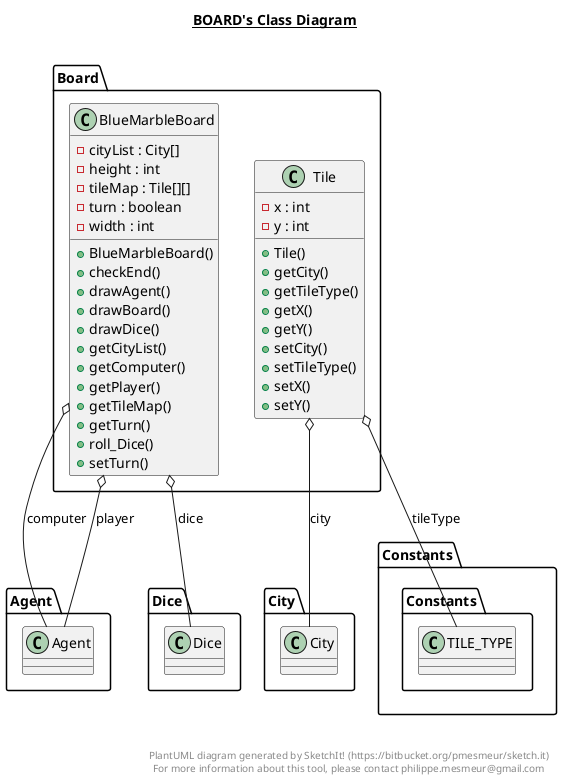 @startuml

title __BOARD's Class Diagram__\n

  namespace Board {
    class Board.BlueMarbleBoard {
        - cityList : City[]
        - height : int
        - tileMap : Tile[][]
        - turn : boolean
        - width : int
        + BlueMarbleBoard()
        + checkEnd()
        + drawAgent()
        + drawBoard()
        + drawDice()
        + getCityList()
        + getComputer()
        + getPlayer()
        + getTileMap()
        + getTurn()
        + roll_Dice()
        + setTurn()
    }
  }
  

  namespace Board {
    class Board.Tile {
        - x : int
        - y : int
        + Tile()
        + getCity()
        + getTileType()
        + getX()
        + getY()
        + setCity()
        + setTileType()
        + setX()
        + setY()
    }
  }
  

  Board.BlueMarbleBoard o-- Agent.Agent : computer
  Board.BlueMarbleBoard o-- Dice.Dice : dice
  Board.BlueMarbleBoard o-- Agent.Agent : player
  Board.Tile o-- City.City : city
  Board.Tile o-- Constants.Constants.TILE_TYPE : tileType


right footer


PlantUML diagram generated by SketchIt! (https://bitbucket.org/pmesmeur/sketch.it)
For more information about this tool, please contact philippe.mesmeur@gmail.com
endfooter

@enduml
